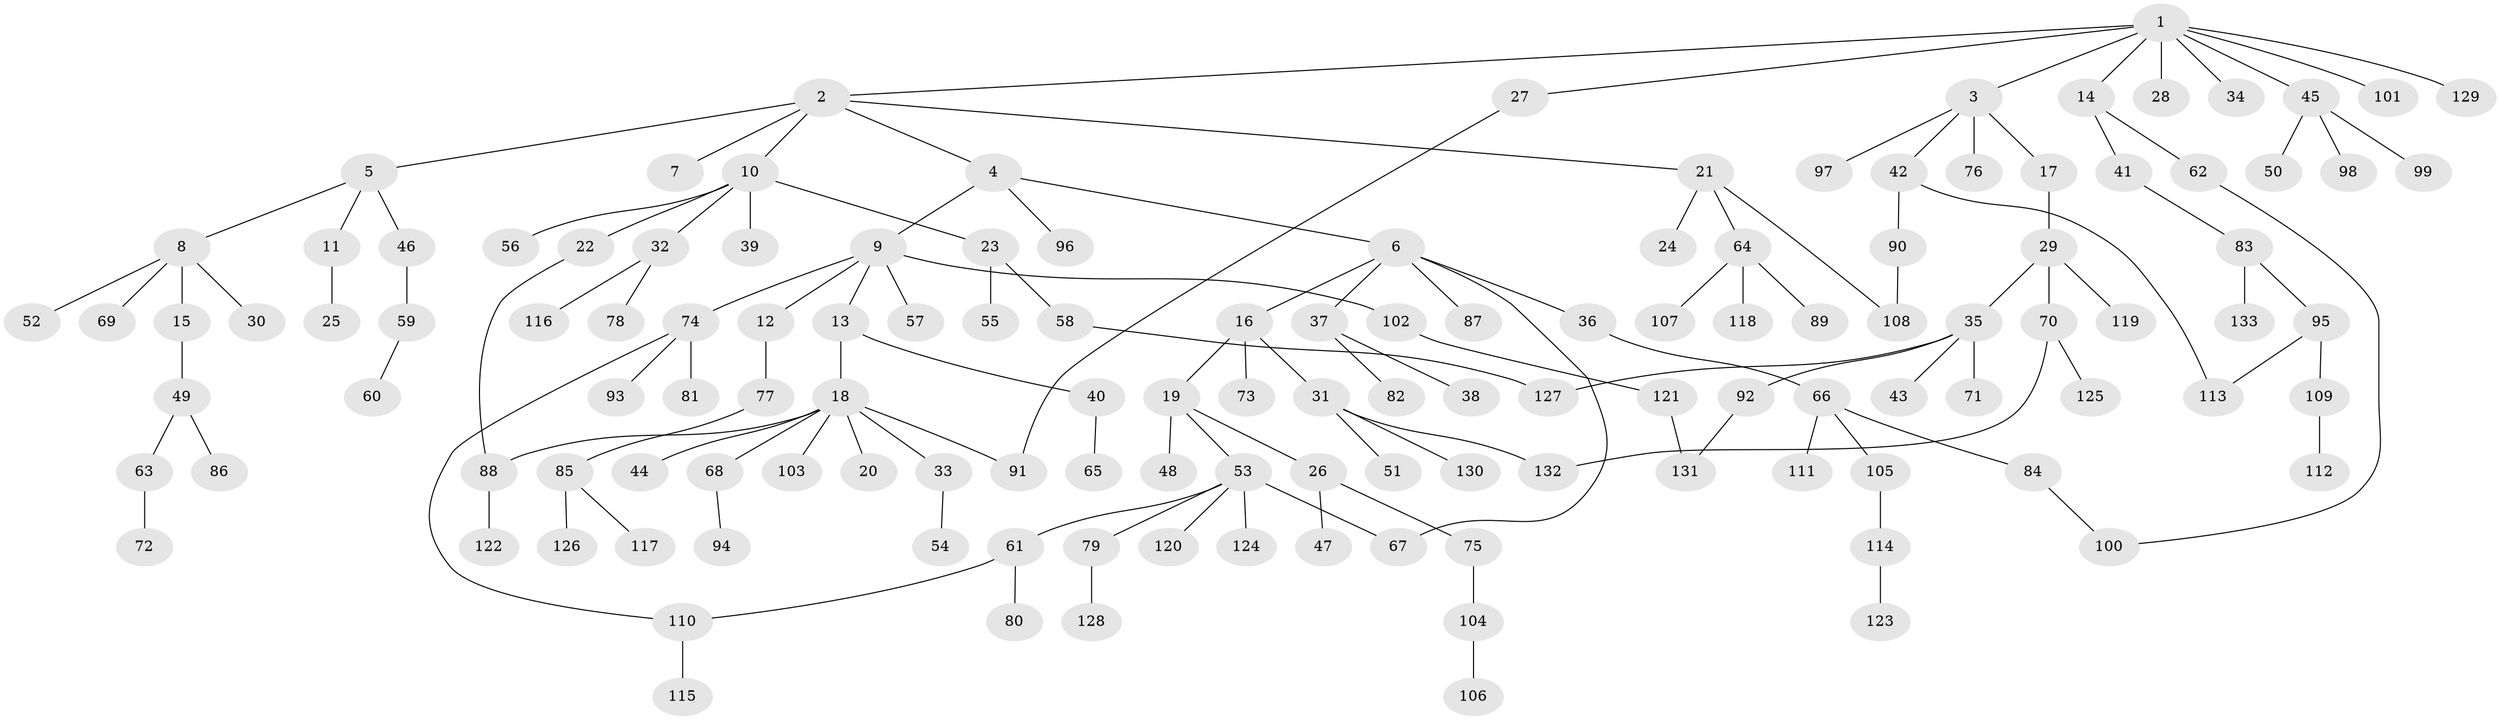 // Generated by graph-tools (version 1.1) at 2025/49/03/09/25 03:49:23]
// undirected, 133 vertices, 142 edges
graph export_dot {
graph [start="1"]
  node [color=gray90,style=filled];
  1;
  2;
  3;
  4;
  5;
  6;
  7;
  8;
  9;
  10;
  11;
  12;
  13;
  14;
  15;
  16;
  17;
  18;
  19;
  20;
  21;
  22;
  23;
  24;
  25;
  26;
  27;
  28;
  29;
  30;
  31;
  32;
  33;
  34;
  35;
  36;
  37;
  38;
  39;
  40;
  41;
  42;
  43;
  44;
  45;
  46;
  47;
  48;
  49;
  50;
  51;
  52;
  53;
  54;
  55;
  56;
  57;
  58;
  59;
  60;
  61;
  62;
  63;
  64;
  65;
  66;
  67;
  68;
  69;
  70;
  71;
  72;
  73;
  74;
  75;
  76;
  77;
  78;
  79;
  80;
  81;
  82;
  83;
  84;
  85;
  86;
  87;
  88;
  89;
  90;
  91;
  92;
  93;
  94;
  95;
  96;
  97;
  98;
  99;
  100;
  101;
  102;
  103;
  104;
  105;
  106;
  107;
  108;
  109;
  110;
  111;
  112;
  113;
  114;
  115;
  116;
  117;
  118;
  119;
  120;
  121;
  122;
  123;
  124;
  125;
  126;
  127;
  128;
  129;
  130;
  131;
  132;
  133;
  1 -- 2;
  1 -- 3;
  1 -- 14;
  1 -- 27;
  1 -- 28;
  1 -- 34;
  1 -- 45;
  1 -- 101;
  1 -- 129;
  2 -- 4;
  2 -- 5;
  2 -- 7;
  2 -- 10;
  2 -- 21;
  3 -- 17;
  3 -- 42;
  3 -- 76;
  3 -- 97;
  4 -- 6;
  4 -- 9;
  4 -- 96;
  5 -- 8;
  5 -- 11;
  5 -- 46;
  6 -- 16;
  6 -- 36;
  6 -- 37;
  6 -- 67;
  6 -- 87;
  8 -- 15;
  8 -- 30;
  8 -- 52;
  8 -- 69;
  9 -- 12;
  9 -- 13;
  9 -- 57;
  9 -- 74;
  9 -- 102;
  10 -- 22;
  10 -- 23;
  10 -- 32;
  10 -- 39;
  10 -- 56;
  11 -- 25;
  12 -- 77;
  13 -- 18;
  13 -- 40;
  14 -- 41;
  14 -- 62;
  15 -- 49;
  16 -- 19;
  16 -- 31;
  16 -- 73;
  17 -- 29;
  18 -- 20;
  18 -- 33;
  18 -- 44;
  18 -- 68;
  18 -- 103;
  18 -- 88;
  18 -- 91;
  19 -- 26;
  19 -- 48;
  19 -- 53;
  21 -- 24;
  21 -- 64;
  21 -- 108;
  22 -- 88;
  23 -- 55;
  23 -- 58;
  26 -- 47;
  26 -- 75;
  27 -- 91;
  29 -- 35;
  29 -- 70;
  29 -- 119;
  31 -- 51;
  31 -- 130;
  31 -- 132;
  32 -- 78;
  32 -- 116;
  33 -- 54;
  35 -- 43;
  35 -- 71;
  35 -- 92;
  35 -- 127;
  36 -- 66;
  37 -- 38;
  37 -- 82;
  40 -- 65;
  41 -- 83;
  42 -- 90;
  42 -- 113;
  45 -- 50;
  45 -- 98;
  45 -- 99;
  46 -- 59;
  49 -- 63;
  49 -- 86;
  53 -- 61;
  53 -- 79;
  53 -- 120;
  53 -- 124;
  53 -- 67;
  58 -- 127;
  59 -- 60;
  61 -- 80;
  61 -- 110;
  62 -- 100;
  63 -- 72;
  64 -- 89;
  64 -- 107;
  64 -- 118;
  66 -- 84;
  66 -- 105;
  66 -- 111;
  68 -- 94;
  70 -- 125;
  70 -- 132;
  74 -- 81;
  74 -- 93;
  74 -- 110;
  75 -- 104;
  77 -- 85;
  79 -- 128;
  83 -- 95;
  83 -- 133;
  84 -- 100;
  85 -- 117;
  85 -- 126;
  88 -- 122;
  90 -- 108;
  92 -- 131;
  95 -- 109;
  95 -- 113;
  102 -- 121;
  104 -- 106;
  105 -- 114;
  109 -- 112;
  110 -- 115;
  114 -- 123;
  121 -- 131;
}
